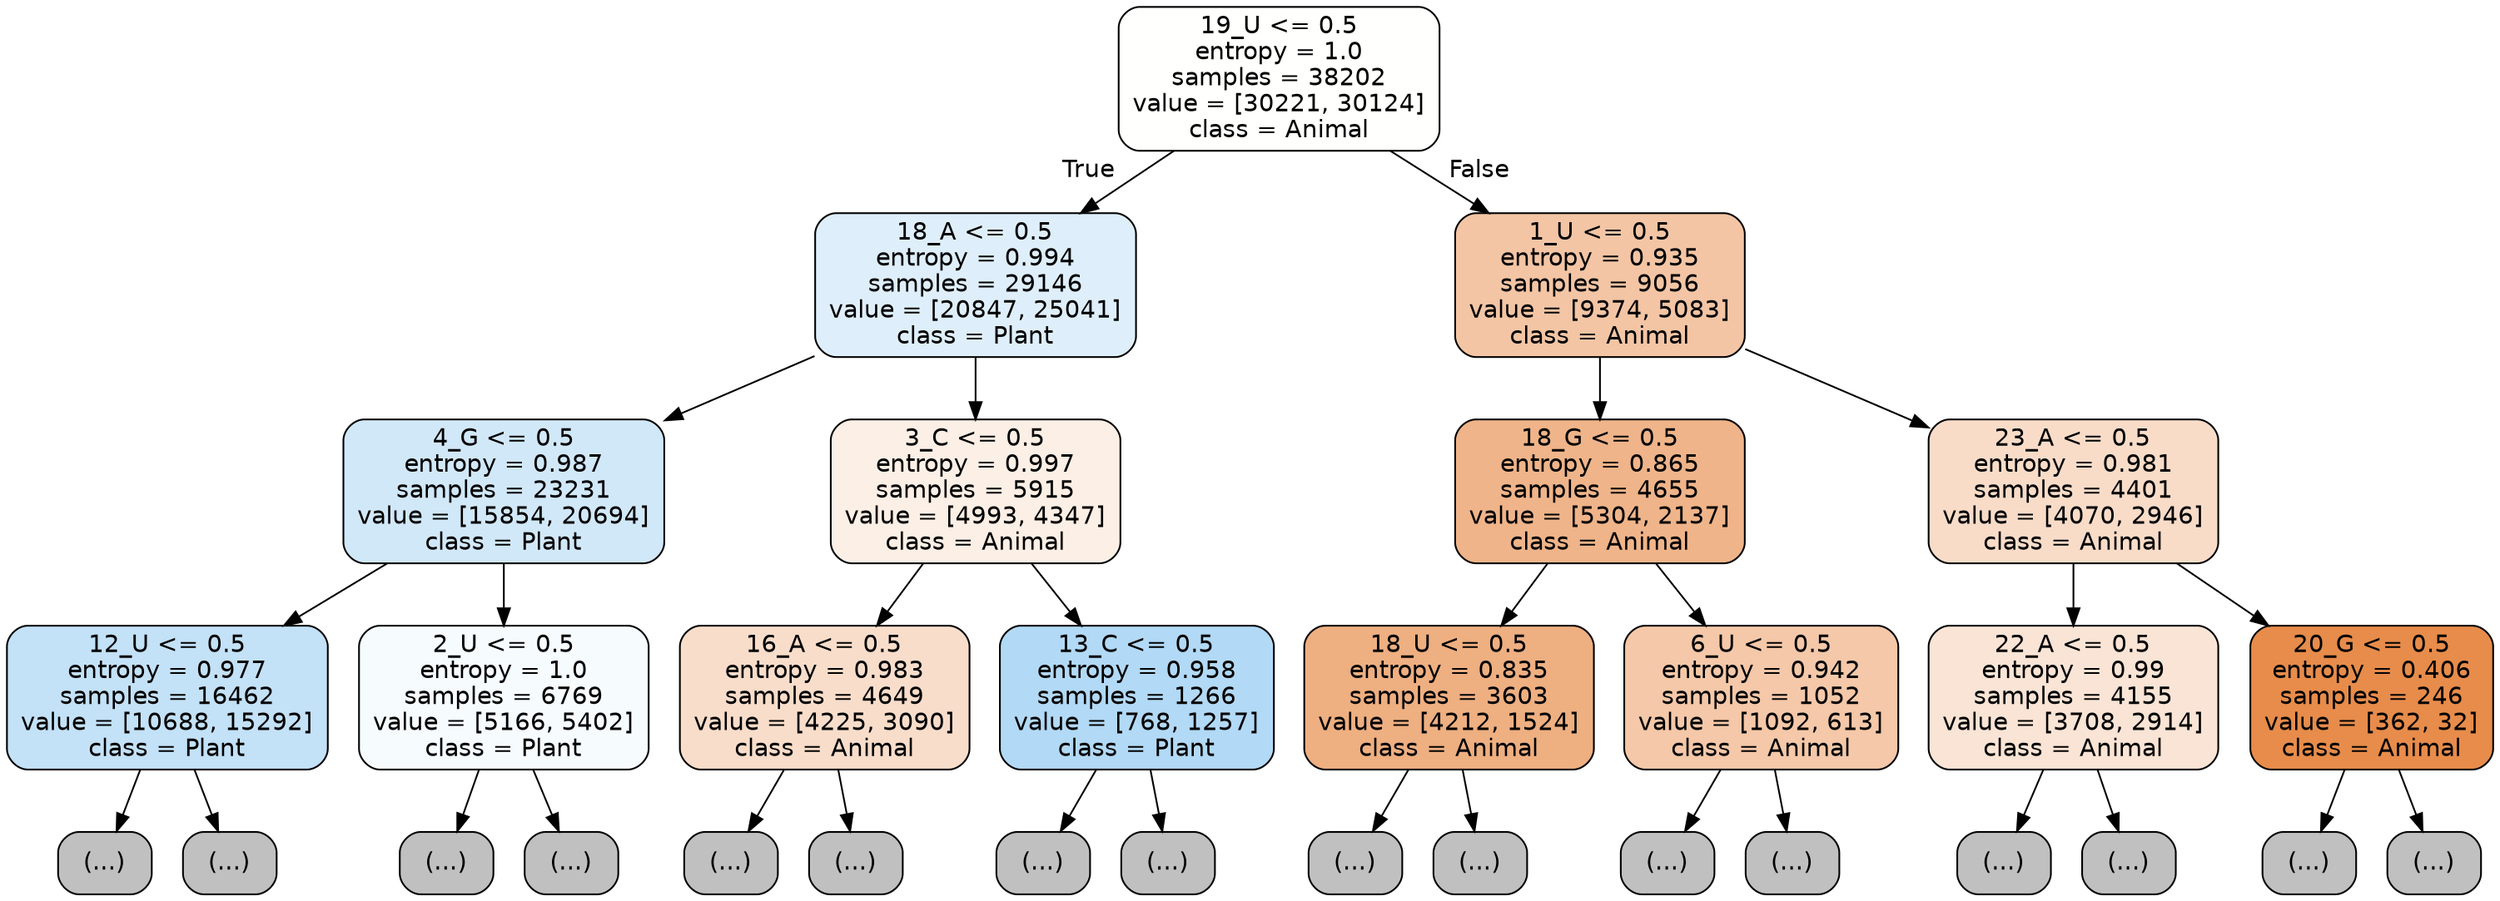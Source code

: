 digraph Tree {
node [shape=box, style="filled, rounded", color="black", fontname="helvetica"] ;
edge [fontname="helvetica"] ;
0 [label="19_U <= 0.5\nentropy = 1.0\nsamples = 38202\nvalue = [30221, 30124]\nclass = Animal", fillcolor="#fffffe"] ;
1 [label="18_A <= 0.5\nentropy = 0.994\nsamples = 29146\nvalue = [20847, 25041]\nclass = Plant", fillcolor="#deeffb"] ;
0 -> 1 [labeldistance=2.5, labelangle=45, headlabel="True"] ;
2 [label="4_G <= 0.5\nentropy = 0.987\nsamples = 23231\nvalue = [15854, 20694]\nclass = Plant", fillcolor="#d1e8f9"] ;
1 -> 2 ;
3 [label="12_U <= 0.5\nentropy = 0.977\nsamples = 16462\nvalue = [10688, 15292]\nclass = Plant", fillcolor="#c3e1f7"] ;
2 -> 3 ;
4 [label="(...)", fillcolor="#C0C0C0"] ;
3 -> 4 ;
4719 [label="(...)", fillcolor="#C0C0C0"] ;
3 -> 4719 ;
6636 [label="2_U <= 0.5\nentropy = 1.0\nsamples = 6769\nvalue = [5166, 5402]\nclass = Plant", fillcolor="#f6fbfe"] ;
2 -> 6636 ;
6637 [label="(...)", fillcolor="#C0C0C0"] ;
6636 -> 6637 ;
8904 [label="(...)", fillcolor="#C0C0C0"] ;
6636 -> 8904 ;
9629 [label="3_C <= 0.5\nentropy = 0.997\nsamples = 5915\nvalue = [4993, 4347]\nclass = Animal", fillcolor="#fcefe5"] ;
1 -> 9629 ;
9630 [label="16_A <= 0.5\nentropy = 0.983\nsamples = 4649\nvalue = [4225, 3090]\nclass = Animal", fillcolor="#f8ddca"] ;
9629 -> 9630 ;
9631 [label="(...)", fillcolor="#C0C0C0"] ;
9630 -> 9631 ;
11428 [label="(...)", fillcolor="#C0C0C0"] ;
9630 -> 11428 ;
11971 [label="13_C <= 0.5\nentropy = 0.958\nsamples = 1266\nvalue = [768, 1257]\nclass = Plant", fillcolor="#b2d9f5"] ;
9629 -> 11971 ;
11972 [label="(...)", fillcolor="#C0C0C0"] ;
11971 -> 11972 ;
12395 [label="(...)", fillcolor="#C0C0C0"] ;
11971 -> 12395 ;
12524 [label="1_U <= 0.5\nentropy = 0.935\nsamples = 9056\nvalue = [9374, 5083]\nclass = Animal", fillcolor="#f3c5a4"] ;
0 -> 12524 [labeldistance=2.5, labelangle=-45, headlabel="False"] ;
12525 [label="18_G <= 0.5\nentropy = 0.865\nsamples = 4655\nvalue = [5304, 2137]\nclass = Animal", fillcolor="#efb489"] ;
12524 -> 12525 ;
12526 [label="18_U <= 0.5\nentropy = 0.835\nsamples = 3603\nvalue = [4212, 1524]\nclass = Animal", fillcolor="#eeaf81"] ;
12525 -> 12526 ;
12527 [label="(...)", fillcolor="#C0C0C0"] ;
12526 -> 12527 ;
13678 [label="(...)", fillcolor="#C0C0C0"] ;
12526 -> 13678 ;
14401 [label="6_U <= 0.5\nentropy = 0.942\nsamples = 1052\nvalue = [1092, 613]\nclass = Animal", fillcolor="#f4c8a8"] ;
12525 -> 14401 ;
14402 [label="(...)", fillcolor="#C0C0C0"] ;
14401 -> 14402 ;
14839 [label="(...)", fillcolor="#C0C0C0"] ;
14401 -> 14839 ;
14984 [label="23_A <= 0.5\nentropy = 0.981\nsamples = 4401\nvalue = [4070, 2946]\nclass = Animal", fillcolor="#f8dcc8"] ;
12524 -> 14984 ;
14985 [label="22_A <= 0.5\nentropy = 0.99\nsamples = 4155\nvalue = [3708, 2914]\nclass = Animal", fillcolor="#f9e4d5"] ;
14984 -> 14985 ;
14986 [label="(...)", fillcolor="#C0C0C0"] ;
14985 -> 14986 ;
16581 [label="(...)", fillcolor="#C0C0C0"] ;
14985 -> 16581 ;
16804 [label="20_G <= 0.5\nentropy = 0.406\nsamples = 246\nvalue = [362, 32]\nclass = Animal", fillcolor="#e78c4b"] ;
14984 -> 16804 ;
16805 [label="(...)", fillcolor="#C0C0C0"] ;
16804 -> 16805 ;
16872 [label="(...)", fillcolor="#C0C0C0"] ;
16804 -> 16872 ;
}